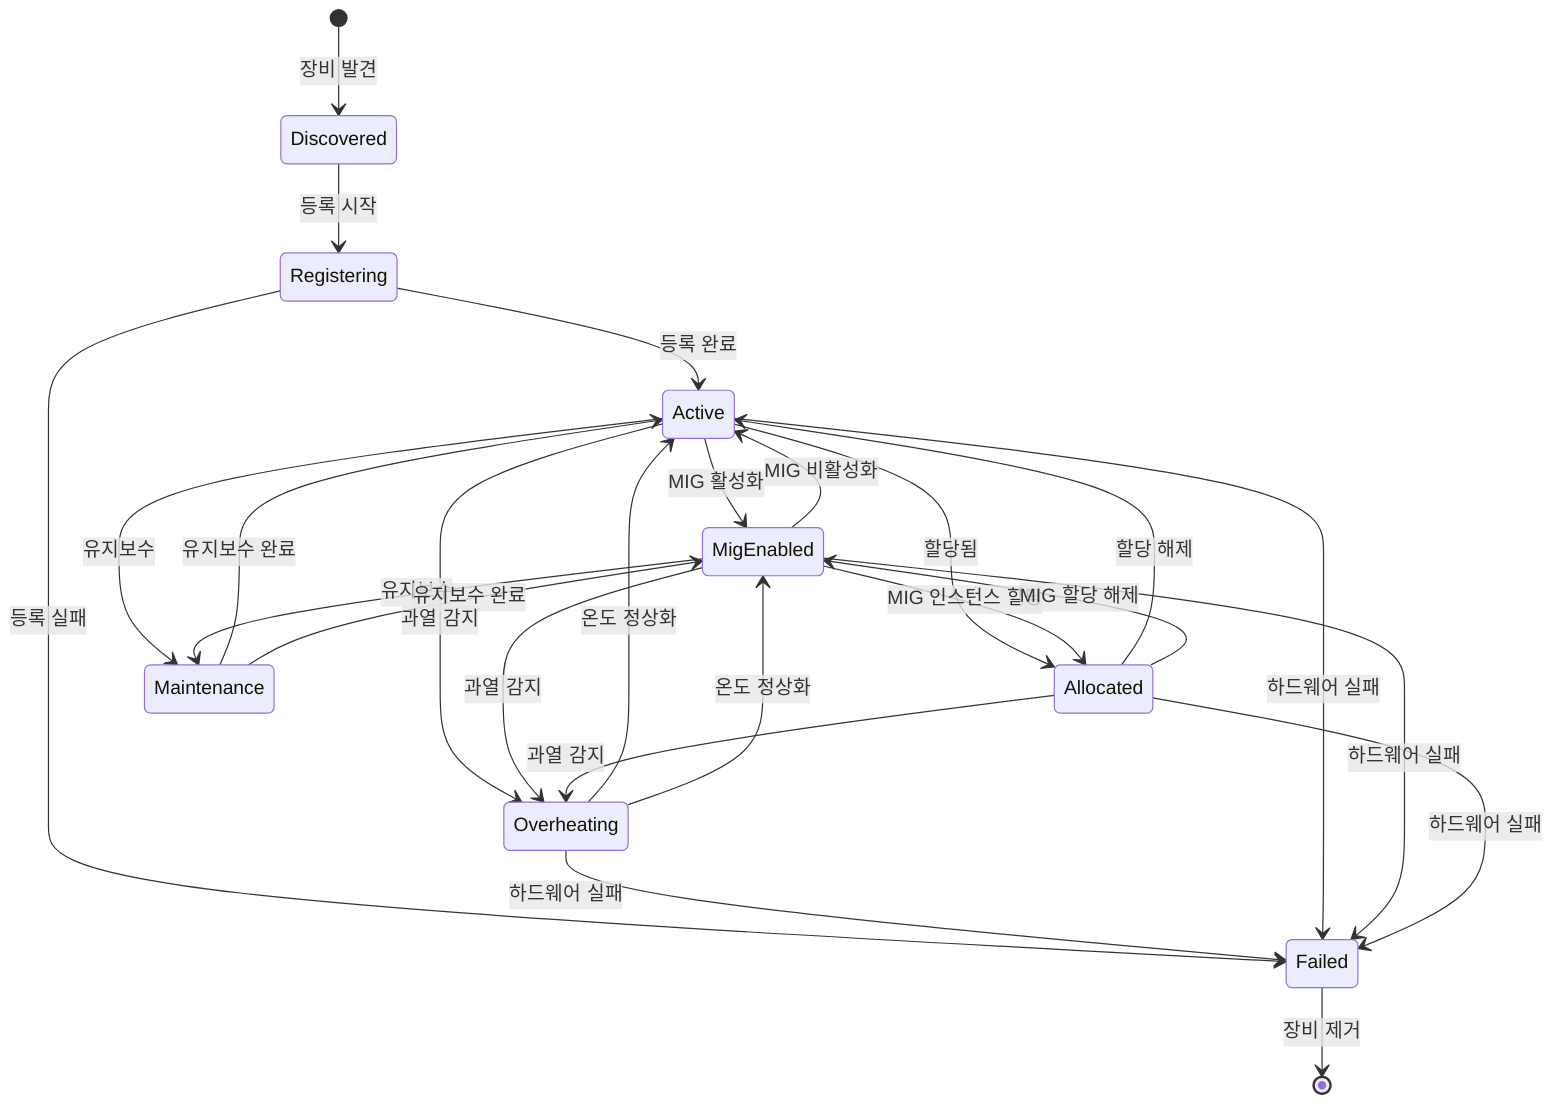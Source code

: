 %% 4. 상태 다이어그램 - GPU 장비 생명주기
stateDiagram-v2
    [*] --> Discovered : 장비 발견
    
    Discovered --> Registering : 등록 시작
    Registering --> Active : 등록 완료
    Registering --> Failed : 등록 실패
    
    Active --> MigEnabled : MIG 활성화
    MigEnabled --> Active : MIG 비활성화
    
    Active --> Allocated : 할당됨
    MigEnabled --> Allocated : MIG 인스턴스 할당
    
    Allocated --> Active : 할당 해제
    Allocated --> MigEnabled : MIG 할당 해제
    
    Active --> Maintenance : 유지보수
    MigEnabled --> Maintenance : 유지보수
    Maintenance --> Active : 유지보수 완료
    Maintenance --> MigEnabled : 유지보수 완료
    
    Active --> Overheating : 과열 감지
    MigEnabled --> Overheating : 과열 감지
    Allocated --> Overheating : 과열 감지
    Overheating --> Active : 온도 정상화
    Overheating --> MigEnabled : 온도 정상화
    Overheating --> Failed : 하드웨어 실패
    
    Active --> Failed : 하드웨어 실패
    MigEnabled --> Failed : 하드웨어 실패
    Allocated --> Failed : 하드웨어 실패
    
    Failed --> [*] : 장비 제거
